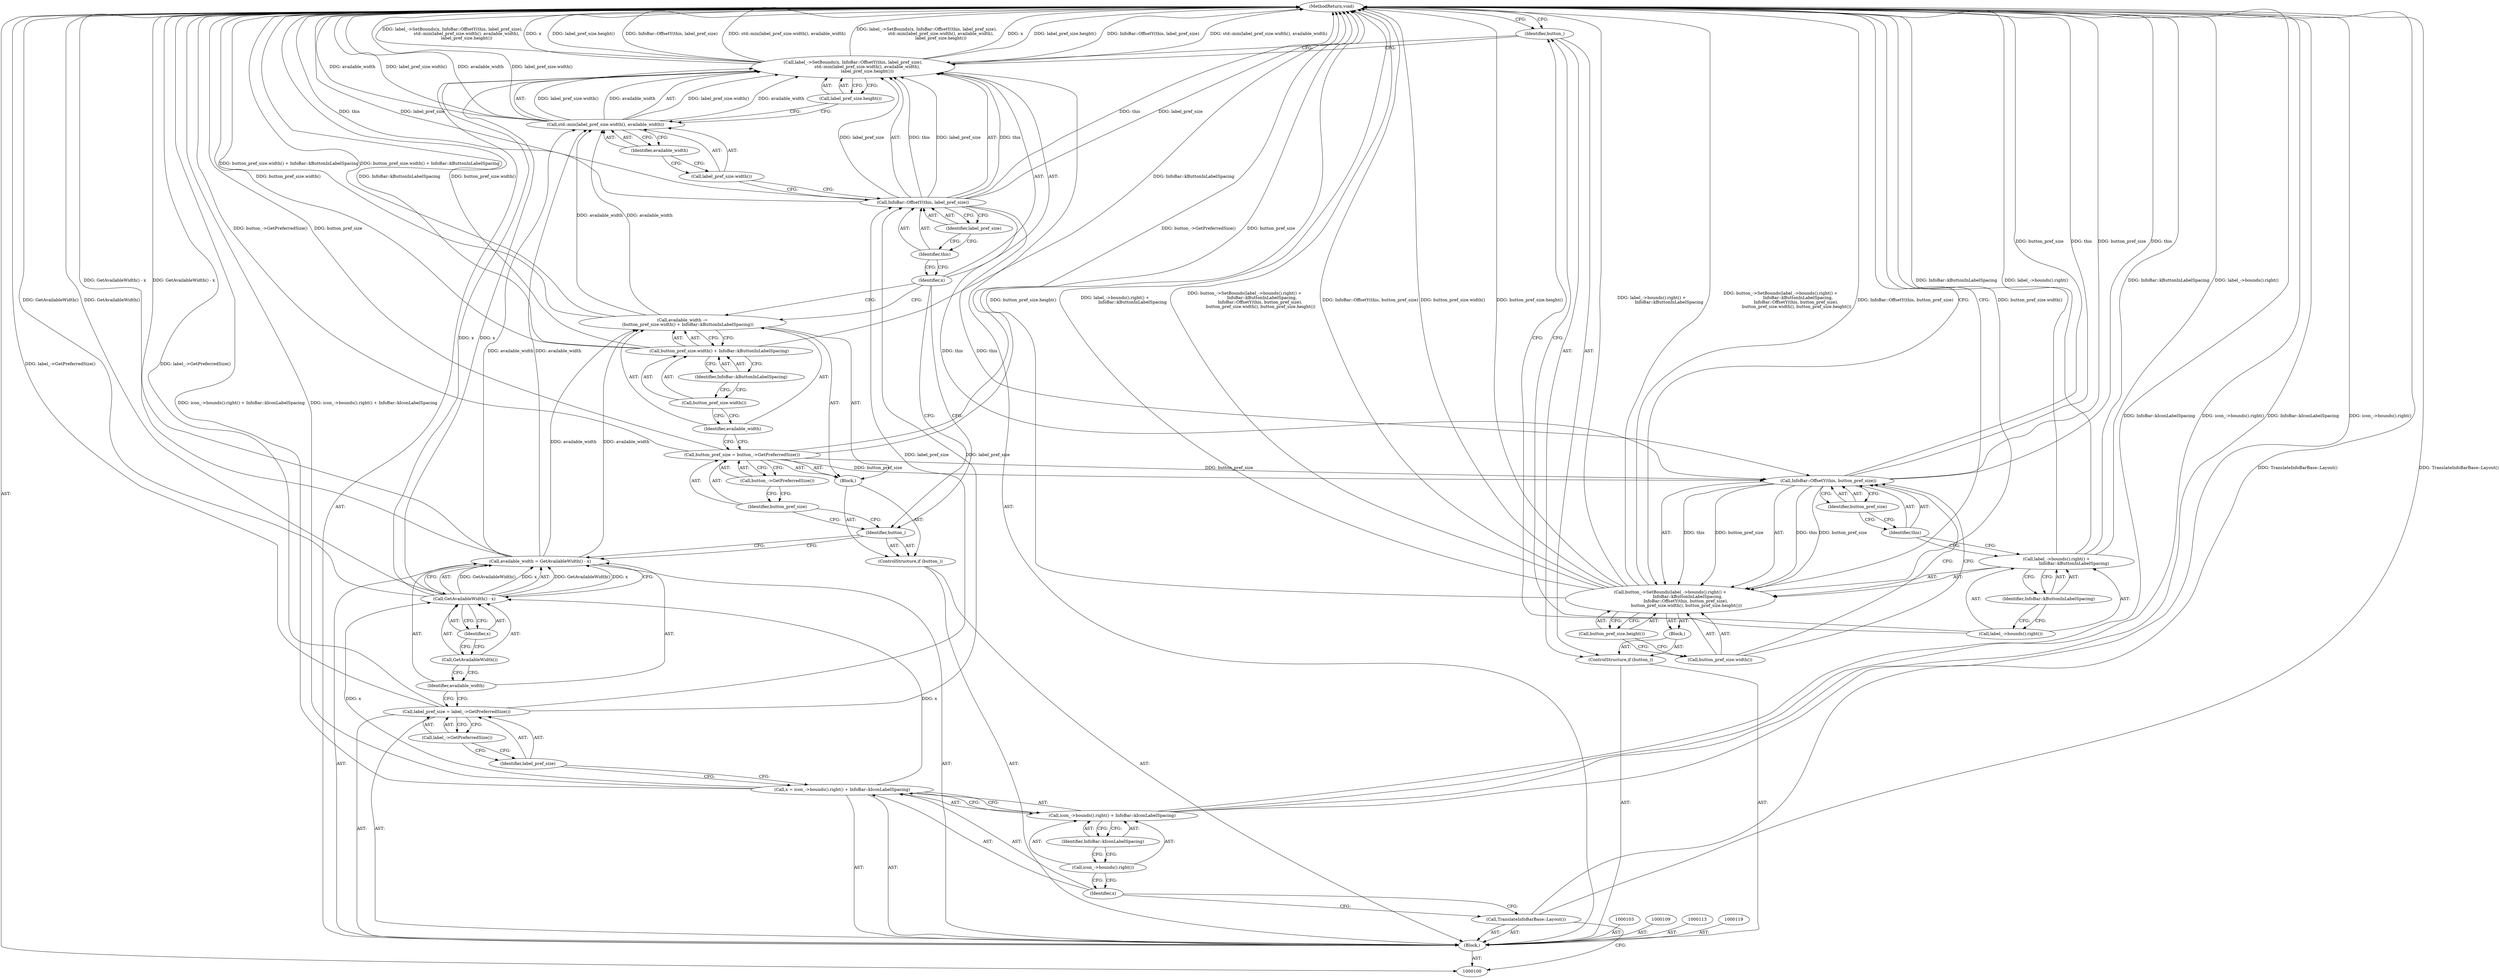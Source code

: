 digraph "1_Chrome_fc3c351a3d995f73ead5c92354396a7ec2b14e3f_14" {
"1000152" [label="(MethodReturn,void)"];
"1000101" [label="(Block,)"];
"1000126" [label="(Call,available_width -=\n        (button_pref_size.width() + InfoBar::kButtonInLabelSpacing))"];
"1000127" [label="(Identifier,available_width)"];
"1000130" [label="(Identifier,InfoBar::kButtonInLabelSpacing)"];
"1000128" [label="(Call,button_pref_size.width() + InfoBar::kButtonInLabelSpacing)"];
"1000129" [label="(Call,button_pref_size.width())"];
"1000131" [label="(Call,label_->SetBounds(x, InfoBar::OffsetY(this, label_pref_size),\n                     std::min(label_pref_size.width(), available_width),\n                     label_pref_size.height()))"];
"1000132" [label="(Identifier,x)"];
"1000133" [label="(Call,InfoBar::OffsetY(this, label_pref_size))"];
"1000134" [label="(Identifier,this)"];
"1000135" [label="(Identifier,label_pref_size)"];
"1000136" [label="(Call,std::min(label_pref_size.width(), available_width))"];
"1000137" [label="(Call,label_pref_size.width())"];
"1000138" [label="(Identifier,available_width)"];
"1000139" [label="(Call,label_pref_size.height())"];
"1000142" [label="(Block,)"];
"1000140" [label="(ControlStructure,if (button_))"];
"1000141" [label="(Identifier,button_)"];
"1000144" [label="(Call,label_->bounds().right() +\n                          InfoBar::kButtonInLabelSpacing)"];
"1000145" [label="(Call,label_->bounds().right())"];
"1000143" [label="(Call,button_->SetBounds(label_->bounds().right() +\n                          InfoBar::kButtonInLabelSpacing,\n                       InfoBar::OffsetY(this, button_pref_size),\n                        button_pref_size.width(), button_pref_size.height()))"];
"1000146" [label="(Identifier,InfoBar::kButtonInLabelSpacing)"];
"1000102" [label="(Call,TranslateInfoBarBase::Layout())"];
"1000147" [label="(Call,InfoBar::OffsetY(this, button_pref_size))"];
"1000148" [label="(Identifier,this)"];
"1000149" [label="(Identifier,button_pref_size)"];
"1000150" [label="(Call,button_pref_size.width())"];
"1000151" [label="(Call,button_pref_size.height())"];
"1000106" [label="(Call,icon_->bounds().right() + InfoBar::kIconLabelSpacing)"];
"1000107" [label="(Call,icon_->bounds().right())"];
"1000108" [label="(Identifier,InfoBar::kIconLabelSpacing)"];
"1000104" [label="(Call,x = icon_->bounds().right() + InfoBar::kIconLabelSpacing)"];
"1000105" [label="(Identifier,x)"];
"1000110" [label="(Call,label_pref_size = label_->GetPreferredSize())"];
"1000111" [label="(Identifier,label_pref_size)"];
"1000112" [label="(Call,label_->GetPreferredSize())"];
"1000116" [label="(Call,GetAvailableWidth() - x)"];
"1000117" [label="(Call,GetAvailableWidth())"];
"1000118" [label="(Identifier,x)"];
"1000114" [label="(Call,available_width = GetAvailableWidth() - x)"];
"1000115" [label="(Identifier,available_width)"];
"1000122" [label="(Block,)"];
"1000120" [label="(ControlStructure,if (button_))"];
"1000121" [label="(Identifier,button_)"];
"1000125" [label="(Call,button_->GetPreferredSize())"];
"1000123" [label="(Call,button_pref_size = button_->GetPreferredSize())"];
"1000124" [label="(Identifier,button_pref_size)"];
"1000152" -> "1000100"  [label="AST: "];
"1000152" -> "1000143"  [label="CFG: "];
"1000152" -> "1000141"  [label="CFG: "];
"1000116" -> "1000152"  [label="DDG: GetAvailableWidth()"];
"1000123" -> "1000152"  [label="DDG: button_->GetPreferredSize()"];
"1000123" -> "1000152"  [label="DDG: button_pref_size"];
"1000106" -> "1000152"  [label="DDG: InfoBar::kIconLabelSpacing"];
"1000106" -> "1000152"  [label="DDG: icon_->bounds().right()"];
"1000143" -> "1000152"  [label="DDG: button_pref_size.width()"];
"1000143" -> "1000152"  [label="DDG: button_pref_size.height()"];
"1000143" -> "1000152"  [label="DDG: label_->bounds().right() +\n                          InfoBar::kButtonInLabelSpacing"];
"1000143" -> "1000152"  [label="DDG: button_->SetBounds(label_->bounds().right() +\n                          InfoBar::kButtonInLabelSpacing,\n                       InfoBar::OffsetY(this, button_pref_size),\n                        button_pref_size.width(), button_pref_size.height())"];
"1000143" -> "1000152"  [label="DDG: InfoBar::OffsetY(this, button_pref_size)"];
"1000144" -> "1000152"  [label="DDG: InfoBar::kButtonInLabelSpacing"];
"1000144" -> "1000152"  [label="DDG: label_->bounds().right()"];
"1000128" -> "1000152"  [label="DDG: InfoBar::kButtonInLabelSpacing"];
"1000128" -> "1000152"  [label="DDG: button_pref_size.width()"];
"1000131" -> "1000152"  [label="DDG: x"];
"1000131" -> "1000152"  [label="DDG: label_pref_size.height()"];
"1000131" -> "1000152"  [label="DDG: InfoBar::OffsetY(this, label_pref_size)"];
"1000131" -> "1000152"  [label="DDG: std::min(label_pref_size.width(), available_width)"];
"1000131" -> "1000152"  [label="DDG: label_->SetBounds(x, InfoBar::OffsetY(this, label_pref_size),\n                     std::min(label_pref_size.width(), available_width),\n                     label_pref_size.height())"];
"1000133" -> "1000152"  [label="DDG: this"];
"1000133" -> "1000152"  [label="DDG: label_pref_size"];
"1000147" -> "1000152"  [label="DDG: button_pref_size"];
"1000147" -> "1000152"  [label="DDG: this"];
"1000102" -> "1000152"  [label="DDG: TranslateInfoBarBase::Layout()"];
"1000110" -> "1000152"  [label="DDG: label_->GetPreferredSize()"];
"1000126" -> "1000152"  [label="DDG: button_pref_size.width() + InfoBar::kButtonInLabelSpacing"];
"1000136" -> "1000152"  [label="DDG: available_width"];
"1000136" -> "1000152"  [label="DDG: label_pref_size.width()"];
"1000114" -> "1000152"  [label="DDG: GetAvailableWidth() - x"];
"1000104" -> "1000152"  [label="DDG: icon_->bounds().right() + InfoBar::kIconLabelSpacing"];
"1000101" -> "1000100"  [label="AST: "];
"1000102" -> "1000101"  [label="AST: "];
"1000103" -> "1000101"  [label="AST: "];
"1000104" -> "1000101"  [label="AST: "];
"1000109" -> "1000101"  [label="AST: "];
"1000110" -> "1000101"  [label="AST: "];
"1000113" -> "1000101"  [label="AST: "];
"1000114" -> "1000101"  [label="AST: "];
"1000119" -> "1000101"  [label="AST: "];
"1000120" -> "1000101"  [label="AST: "];
"1000131" -> "1000101"  [label="AST: "];
"1000140" -> "1000101"  [label="AST: "];
"1000126" -> "1000122"  [label="AST: "];
"1000126" -> "1000128"  [label="CFG: "];
"1000127" -> "1000126"  [label="AST: "];
"1000128" -> "1000126"  [label="AST: "];
"1000132" -> "1000126"  [label="CFG: "];
"1000126" -> "1000152"  [label="DDG: button_pref_size.width() + InfoBar::kButtonInLabelSpacing"];
"1000114" -> "1000126"  [label="DDG: available_width"];
"1000126" -> "1000136"  [label="DDG: available_width"];
"1000127" -> "1000126"  [label="AST: "];
"1000127" -> "1000123"  [label="CFG: "];
"1000129" -> "1000127"  [label="CFG: "];
"1000130" -> "1000128"  [label="AST: "];
"1000130" -> "1000129"  [label="CFG: "];
"1000128" -> "1000130"  [label="CFG: "];
"1000128" -> "1000126"  [label="AST: "];
"1000128" -> "1000130"  [label="CFG: "];
"1000129" -> "1000128"  [label="AST: "];
"1000130" -> "1000128"  [label="AST: "];
"1000126" -> "1000128"  [label="CFG: "];
"1000128" -> "1000152"  [label="DDG: InfoBar::kButtonInLabelSpacing"];
"1000128" -> "1000152"  [label="DDG: button_pref_size.width()"];
"1000129" -> "1000128"  [label="AST: "];
"1000129" -> "1000127"  [label="CFG: "];
"1000130" -> "1000129"  [label="CFG: "];
"1000131" -> "1000101"  [label="AST: "];
"1000131" -> "1000139"  [label="CFG: "];
"1000132" -> "1000131"  [label="AST: "];
"1000133" -> "1000131"  [label="AST: "];
"1000136" -> "1000131"  [label="AST: "];
"1000139" -> "1000131"  [label="AST: "];
"1000141" -> "1000131"  [label="CFG: "];
"1000131" -> "1000152"  [label="DDG: x"];
"1000131" -> "1000152"  [label="DDG: label_pref_size.height()"];
"1000131" -> "1000152"  [label="DDG: InfoBar::OffsetY(this, label_pref_size)"];
"1000131" -> "1000152"  [label="DDG: std::min(label_pref_size.width(), available_width)"];
"1000131" -> "1000152"  [label="DDG: label_->SetBounds(x, InfoBar::OffsetY(this, label_pref_size),\n                     std::min(label_pref_size.width(), available_width),\n                     label_pref_size.height())"];
"1000116" -> "1000131"  [label="DDG: x"];
"1000133" -> "1000131"  [label="DDG: this"];
"1000133" -> "1000131"  [label="DDG: label_pref_size"];
"1000136" -> "1000131"  [label="DDG: label_pref_size.width()"];
"1000136" -> "1000131"  [label="DDG: available_width"];
"1000132" -> "1000131"  [label="AST: "];
"1000132" -> "1000126"  [label="CFG: "];
"1000132" -> "1000121"  [label="CFG: "];
"1000134" -> "1000132"  [label="CFG: "];
"1000133" -> "1000131"  [label="AST: "];
"1000133" -> "1000135"  [label="CFG: "];
"1000134" -> "1000133"  [label="AST: "];
"1000135" -> "1000133"  [label="AST: "];
"1000137" -> "1000133"  [label="CFG: "];
"1000133" -> "1000152"  [label="DDG: this"];
"1000133" -> "1000152"  [label="DDG: label_pref_size"];
"1000133" -> "1000131"  [label="DDG: this"];
"1000133" -> "1000131"  [label="DDG: label_pref_size"];
"1000110" -> "1000133"  [label="DDG: label_pref_size"];
"1000133" -> "1000147"  [label="DDG: this"];
"1000134" -> "1000133"  [label="AST: "];
"1000134" -> "1000132"  [label="CFG: "];
"1000135" -> "1000134"  [label="CFG: "];
"1000135" -> "1000133"  [label="AST: "];
"1000135" -> "1000134"  [label="CFG: "];
"1000133" -> "1000135"  [label="CFG: "];
"1000136" -> "1000131"  [label="AST: "];
"1000136" -> "1000138"  [label="CFG: "];
"1000137" -> "1000136"  [label="AST: "];
"1000138" -> "1000136"  [label="AST: "];
"1000139" -> "1000136"  [label="CFG: "];
"1000136" -> "1000152"  [label="DDG: available_width"];
"1000136" -> "1000152"  [label="DDG: label_pref_size.width()"];
"1000136" -> "1000131"  [label="DDG: label_pref_size.width()"];
"1000136" -> "1000131"  [label="DDG: available_width"];
"1000114" -> "1000136"  [label="DDG: available_width"];
"1000126" -> "1000136"  [label="DDG: available_width"];
"1000137" -> "1000136"  [label="AST: "];
"1000137" -> "1000133"  [label="CFG: "];
"1000138" -> "1000137"  [label="CFG: "];
"1000138" -> "1000136"  [label="AST: "];
"1000138" -> "1000137"  [label="CFG: "];
"1000136" -> "1000138"  [label="CFG: "];
"1000139" -> "1000131"  [label="AST: "];
"1000139" -> "1000136"  [label="CFG: "];
"1000131" -> "1000139"  [label="CFG: "];
"1000142" -> "1000140"  [label="AST: "];
"1000143" -> "1000142"  [label="AST: "];
"1000140" -> "1000101"  [label="AST: "];
"1000141" -> "1000140"  [label="AST: "];
"1000142" -> "1000140"  [label="AST: "];
"1000141" -> "1000140"  [label="AST: "];
"1000141" -> "1000131"  [label="CFG: "];
"1000145" -> "1000141"  [label="CFG: "];
"1000152" -> "1000141"  [label="CFG: "];
"1000144" -> "1000143"  [label="AST: "];
"1000144" -> "1000146"  [label="CFG: "];
"1000145" -> "1000144"  [label="AST: "];
"1000146" -> "1000144"  [label="AST: "];
"1000148" -> "1000144"  [label="CFG: "];
"1000144" -> "1000152"  [label="DDG: InfoBar::kButtonInLabelSpacing"];
"1000144" -> "1000152"  [label="DDG: label_->bounds().right()"];
"1000145" -> "1000144"  [label="AST: "];
"1000145" -> "1000141"  [label="CFG: "];
"1000146" -> "1000145"  [label="CFG: "];
"1000143" -> "1000142"  [label="AST: "];
"1000143" -> "1000151"  [label="CFG: "];
"1000144" -> "1000143"  [label="AST: "];
"1000147" -> "1000143"  [label="AST: "];
"1000150" -> "1000143"  [label="AST: "];
"1000151" -> "1000143"  [label="AST: "];
"1000152" -> "1000143"  [label="CFG: "];
"1000143" -> "1000152"  [label="DDG: button_pref_size.width()"];
"1000143" -> "1000152"  [label="DDG: button_pref_size.height()"];
"1000143" -> "1000152"  [label="DDG: label_->bounds().right() +\n                          InfoBar::kButtonInLabelSpacing"];
"1000143" -> "1000152"  [label="DDG: button_->SetBounds(label_->bounds().right() +\n                          InfoBar::kButtonInLabelSpacing,\n                       InfoBar::OffsetY(this, button_pref_size),\n                        button_pref_size.width(), button_pref_size.height())"];
"1000143" -> "1000152"  [label="DDG: InfoBar::OffsetY(this, button_pref_size)"];
"1000147" -> "1000143"  [label="DDG: this"];
"1000147" -> "1000143"  [label="DDG: button_pref_size"];
"1000146" -> "1000144"  [label="AST: "];
"1000146" -> "1000145"  [label="CFG: "];
"1000144" -> "1000146"  [label="CFG: "];
"1000102" -> "1000101"  [label="AST: "];
"1000102" -> "1000100"  [label="CFG: "];
"1000105" -> "1000102"  [label="CFG: "];
"1000102" -> "1000152"  [label="DDG: TranslateInfoBarBase::Layout()"];
"1000147" -> "1000143"  [label="AST: "];
"1000147" -> "1000149"  [label="CFG: "];
"1000148" -> "1000147"  [label="AST: "];
"1000149" -> "1000147"  [label="AST: "];
"1000150" -> "1000147"  [label="CFG: "];
"1000147" -> "1000152"  [label="DDG: button_pref_size"];
"1000147" -> "1000152"  [label="DDG: this"];
"1000147" -> "1000143"  [label="DDG: this"];
"1000147" -> "1000143"  [label="DDG: button_pref_size"];
"1000133" -> "1000147"  [label="DDG: this"];
"1000123" -> "1000147"  [label="DDG: button_pref_size"];
"1000148" -> "1000147"  [label="AST: "];
"1000148" -> "1000144"  [label="CFG: "];
"1000149" -> "1000148"  [label="CFG: "];
"1000149" -> "1000147"  [label="AST: "];
"1000149" -> "1000148"  [label="CFG: "];
"1000147" -> "1000149"  [label="CFG: "];
"1000150" -> "1000143"  [label="AST: "];
"1000150" -> "1000147"  [label="CFG: "];
"1000151" -> "1000150"  [label="CFG: "];
"1000151" -> "1000143"  [label="AST: "];
"1000151" -> "1000150"  [label="CFG: "];
"1000143" -> "1000151"  [label="CFG: "];
"1000106" -> "1000104"  [label="AST: "];
"1000106" -> "1000108"  [label="CFG: "];
"1000107" -> "1000106"  [label="AST: "];
"1000108" -> "1000106"  [label="AST: "];
"1000104" -> "1000106"  [label="CFG: "];
"1000106" -> "1000152"  [label="DDG: InfoBar::kIconLabelSpacing"];
"1000106" -> "1000152"  [label="DDG: icon_->bounds().right()"];
"1000107" -> "1000106"  [label="AST: "];
"1000107" -> "1000105"  [label="CFG: "];
"1000108" -> "1000107"  [label="CFG: "];
"1000108" -> "1000106"  [label="AST: "];
"1000108" -> "1000107"  [label="CFG: "];
"1000106" -> "1000108"  [label="CFG: "];
"1000104" -> "1000101"  [label="AST: "];
"1000104" -> "1000106"  [label="CFG: "];
"1000105" -> "1000104"  [label="AST: "];
"1000106" -> "1000104"  [label="AST: "];
"1000111" -> "1000104"  [label="CFG: "];
"1000104" -> "1000152"  [label="DDG: icon_->bounds().right() + InfoBar::kIconLabelSpacing"];
"1000104" -> "1000116"  [label="DDG: x"];
"1000105" -> "1000104"  [label="AST: "];
"1000105" -> "1000102"  [label="CFG: "];
"1000107" -> "1000105"  [label="CFG: "];
"1000110" -> "1000101"  [label="AST: "];
"1000110" -> "1000112"  [label="CFG: "];
"1000111" -> "1000110"  [label="AST: "];
"1000112" -> "1000110"  [label="AST: "];
"1000115" -> "1000110"  [label="CFG: "];
"1000110" -> "1000152"  [label="DDG: label_->GetPreferredSize()"];
"1000110" -> "1000133"  [label="DDG: label_pref_size"];
"1000111" -> "1000110"  [label="AST: "];
"1000111" -> "1000104"  [label="CFG: "];
"1000112" -> "1000111"  [label="CFG: "];
"1000112" -> "1000110"  [label="AST: "];
"1000112" -> "1000111"  [label="CFG: "];
"1000110" -> "1000112"  [label="CFG: "];
"1000116" -> "1000114"  [label="AST: "];
"1000116" -> "1000118"  [label="CFG: "];
"1000117" -> "1000116"  [label="AST: "];
"1000118" -> "1000116"  [label="AST: "];
"1000114" -> "1000116"  [label="CFG: "];
"1000116" -> "1000152"  [label="DDG: GetAvailableWidth()"];
"1000116" -> "1000114"  [label="DDG: GetAvailableWidth()"];
"1000116" -> "1000114"  [label="DDG: x"];
"1000104" -> "1000116"  [label="DDG: x"];
"1000116" -> "1000131"  [label="DDG: x"];
"1000117" -> "1000116"  [label="AST: "];
"1000117" -> "1000115"  [label="CFG: "];
"1000118" -> "1000117"  [label="CFG: "];
"1000118" -> "1000116"  [label="AST: "];
"1000118" -> "1000117"  [label="CFG: "];
"1000116" -> "1000118"  [label="CFG: "];
"1000114" -> "1000101"  [label="AST: "];
"1000114" -> "1000116"  [label="CFG: "];
"1000115" -> "1000114"  [label="AST: "];
"1000116" -> "1000114"  [label="AST: "];
"1000121" -> "1000114"  [label="CFG: "];
"1000114" -> "1000152"  [label="DDG: GetAvailableWidth() - x"];
"1000116" -> "1000114"  [label="DDG: GetAvailableWidth()"];
"1000116" -> "1000114"  [label="DDG: x"];
"1000114" -> "1000126"  [label="DDG: available_width"];
"1000114" -> "1000136"  [label="DDG: available_width"];
"1000115" -> "1000114"  [label="AST: "];
"1000115" -> "1000110"  [label="CFG: "];
"1000117" -> "1000115"  [label="CFG: "];
"1000122" -> "1000120"  [label="AST: "];
"1000123" -> "1000122"  [label="AST: "];
"1000126" -> "1000122"  [label="AST: "];
"1000120" -> "1000101"  [label="AST: "];
"1000121" -> "1000120"  [label="AST: "];
"1000122" -> "1000120"  [label="AST: "];
"1000121" -> "1000120"  [label="AST: "];
"1000121" -> "1000114"  [label="CFG: "];
"1000124" -> "1000121"  [label="CFG: "];
"1000132" -> "1000121"  [label="CFG: "];
"1000125" -> "1000123"  [label="AST: "];
"1000125" -> "1000124"  [label="CFG: "];
"1000123" -> "1000125"  [label="CFG: "];
"1000123" -> "1000122"  [label="AST: "];
"1000123" -> "1000125"  [label="CFG: "];
"1000124" -> "1000123"  [label="AST: "];
"1000125" -> "1000123"  [label="AST: "];
"1000127" -> "1000123"  [label="CFG: "];
"1000123" -> "1000152"  [label="DDG: button_->GetPreferredSize()"];
"1000123" -> "1000152"  [label="DDG: button_pref_size"];
"1000123" -> "1000147"  [label="DDG: button_pref_size"];
"1000124" -> "1000123"  [label="AST: "];
"1000124" -> "1000121"  [label="CFG: "];
"1000125" -> "1000124"  [label="CFG: "];
}

